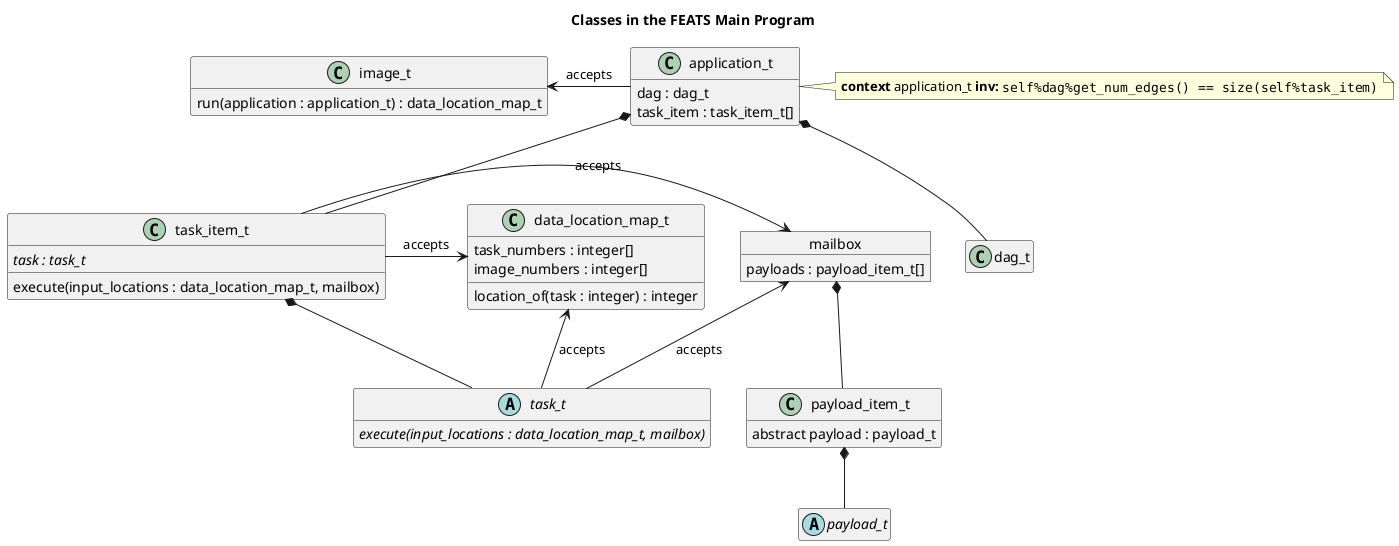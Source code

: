 @startuml
Title "Classes in the FEATS Main Program"

hide empty members

class data_location_map_t{
  task_numbers : integer[]
  image_numbers : integer[]
  location_of(task : integer) : integer
}

abstract class payload_t
class payload_item_t{
  abstract payload : payload_t
}

payload_item_t *-down- payload_t

object mailbox{
  payloads : payload_item_t[]
}

mailbox *-down- payload_item_t

abstract class task_t{
  {abstract} execute(input_locations : data_location_map_t, mailbox)
}
class task_item_t{
  {abstract} task : task_t
  execute(input_locations : data_location_map_t, mailbox)
}

task_t -left-> data_location_map_t : accepts
task_t -left-> mailbox : accepts

task_item_t *-down- task_t
task_item_t -left-> data_location_map_t : accepts
task_item_t -left-> mailbox : accepts

class dag_t{
}

class application_t{
  dag : dag_t
  task_item : task_item_t[]
}
note right: **context** application_t **inv:** ""self%dag%get_num_edges() == size(self%task_item)""
application_t *-down- dag_t
application_t *-down- task_item_t


class image_t{
  run(application : application_t) : data_location_map_t
}

application_t -left-> image_t : accepts

@enduml
